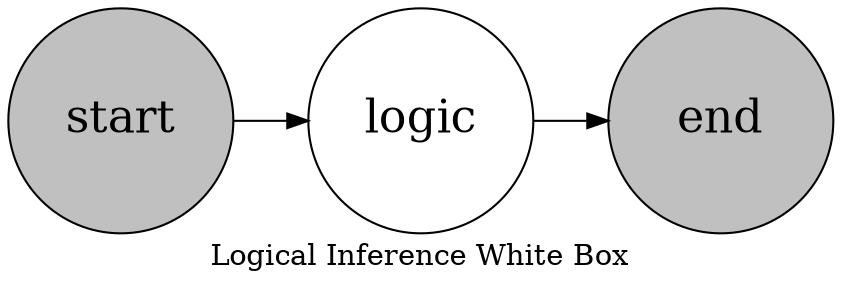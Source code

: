 digraph G {
    rankdir=LR;
    bgcolor=white;
    node [style=filled, shape="circle", fillcolor="gray", fixedsize=true, height=1.5, width=1.5, fontsize=22];
    node [ label="end" ]end;
    node [ fillcolor="white",label="logic", fontcolor="black" ]logic;
    node [ fillcolor="gray",label="start", fontcolor="black"]start;
    start -> logic;
    logic -> end;
    label = "Logical Inference White Box";
}
